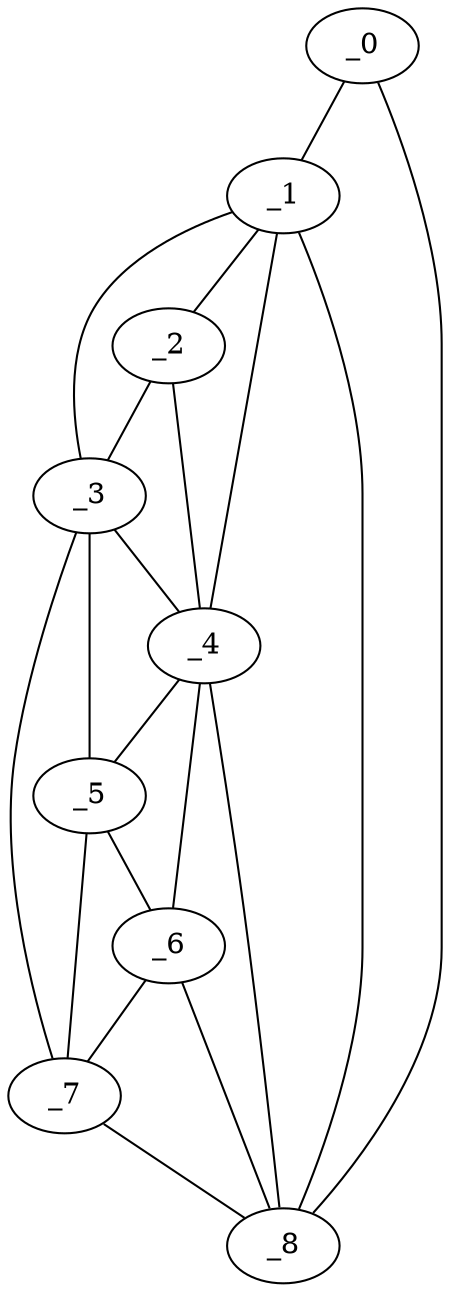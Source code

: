 graph "obj73__250.gxl" {
	_0	 [x=15,
		y=81];
	_1	 [x=74,
		y=82];
	_0 -- _1	 [valence=1];
	_8	 [x=121,
		y=64];
	_0 -- _8	 [valence=1];
	_2	 [x=87,
		y=80];
	_1 -- _2	 [valence=2];
	_3	 [x=95,
		y=82];
	_1 -- _3	 [valence=1];
	_4	 [x=98,
		y=76];
	_1 -- _4	 [valence=2];
	_1 -- _8	 [valence=2];
	_2 -- _3	 [valence=2];
	_2 -- _4	 [valence=1];
	_3 -- _4	 [valence=2];
	_5	 [x=114,
		y=81];
	_3 -- _5	 [valence=2];
	_7	 [x=119,
		y=81];
	_3 -- _7	 [valence=1];
	_4 -- _5	 [valence=2];
	_6	 [x=118,
		y=73];
	_4 -- _6	 [valence=2];
	_4 -- _8	 [valence=1];
	_5 -- _6	 [valence=2];
	_5 -- _7	 [valence=2];
	_6 -- _7	 [valence=2];
	_6 -- _8	 [valence=2];
	_7 -- _8	 [valence=1];
}
